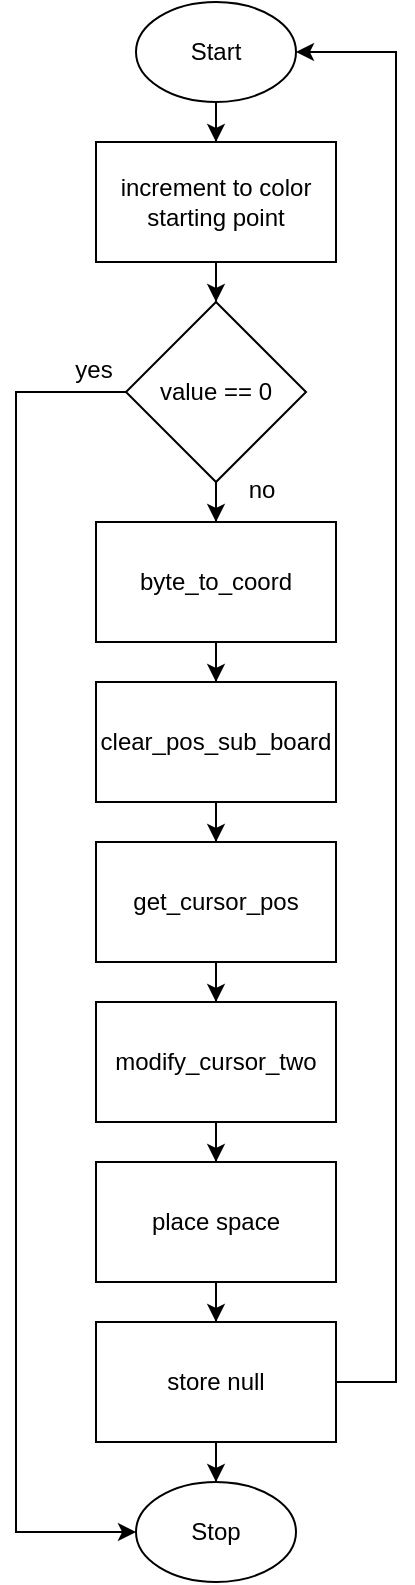 <mxfile>
    <diagram id="M-Og80Ne0NNQXRA91SKU" name="Page-1">
        <mxGraphModel dx="319" dy="388" grid="1" gridSize="10" guides="1" tooltips="1" connect="1" arrows="1" fold="1" page="1" pageScale="1" pageWidth="850" pageHeight="1100" math="0" shadow="0">
            <root>
                <mxCell id="0"/>
                <mxCell id="1" parent="0"/>
                <mxCell id="14" style="edgeStyle=orthogonalEdgeStyle;rounded=0;orthogonalLoop=1;jettySize=auto;html=1;entryX=0.5;entryY=0;entryDx=0;entryDy=0;" edge="1" parent="1" source="2" target="5">
                    <mxGeometry relative="1" as="geometry"/>
                </mxCell>
                <mxCell id="2" value="increment to color starting point" style="rounded=0;whiteSpace=wrap;html=1;" vertex="1" parent="1">
                    <mxGeometry x="140" y="70" width="120" height="60" as="geometry"/>
                </mxCell>
                <mxCell id="13" style="edgeStyle=orthogonalEdgeStyle;rounded=0;orthogonalLoop=1;jettySize=auto;html=1;entryX=0.5;entryY=0;entryDx=0;entryDy=0;" edge="1" parent="1" source="3" target="2">
                    <mxGeometry relative="1" as="geometry"/>
                </mxCell>
                <mxCell id="3" value="Start" style="ellipse;whiteSpace=wrap;html=1;" vertex="1" parent="1">
                    <mxGeometry x="160" width="80" height="50" as="geometry"/>
                </mxCell>
                <mxCell id="15" style="edgeStyle=orthogonalEdgeStyle;rounded=0;orthogonalLoop=1;jettySize=auto;html=1;entryX=0.5;entryY=0;entryDx=0;entryDy=0;" edge="1" parent="1" source="5" target="6">
                    <mxGeometry relative="1" as="geometry"/>
                </mxCell>
                <mxCell id="22" style="edgeStyle=orthogonalEdgeStyle;rounded=0;orthogonalLoop=1;jettySize=auto;html=1;entryX=0;entryY=0.5;entryDx=0;entryDy=0;" edge="1" parent="1" source="5" target="12">
                    <mxGeometry relative="1" as="geometry">
                        <Array as="points">
                            <mxPoint x="100" y="195"/>
                            <mxPoint x="100" y="765"/>
                        </Array>
                    </mxGeometry>
                </mxCell>
                <mxCell id="5" value="value == 0" style="rhombus;whiteSpace=wrap;html=1;" vertex="1" parent="1">
                    <mxGeometry x="155" y="150" width="90" height="90" as="geometry"/>
                </mxCell>
                <mxCell id="16" style="edgeStyle=orthogonalEdgeStyle;rounded=0;orthogonalLoop=1;jettySize=auto;html=1;entryX=0.5;entryY=0;entryDx=0;entryDy=0;" edge="1" parent="1" source="6" target="7">
                    <mxGeometry relative="1" as="geometry"/>
                </mxCell>
                <mxCell id="6" value="byte_to_coord" style="rounded=0;whiteSpace=wrap;html=1;" vertex="1" parent="1">
                    <mxGeometry x="140" y="260" width="120" height="60" as="geometry"/>
                </mxCell>
                <mxCell id="17" style="edgeStyle=orthogonalEdgeStyle;rounded=0;orthogonalLoop=1;jettySize=auto;html=1;entryX=0.5;entryY=0;entryDx=0;entryDy=0;" edge="1" parent="1" source="7" target="8">
                    <mxGeometry relative="1" as="geometry"/>
                </mxCell>
                <mxCell id="7" value="clear_pos_sub_board" style="rounded=0;whiteSpace=wrap;html=1;" vertex="1" parent="1">
                    <mxGeometry x="140" y="340" width="120" height="60" as="geometry"/>
                </mxCell>
                <mxCell id="18" style="edgeStyle=orthogonalEdgeStyle;rounded=0;orthogonalLoop=1;jettySize=auto;html=1;entryX=0.5;entryY=0;entryDx=0;entryDy=0;" edge="1" parent="1" source="8" target="9">
                    <mxGeometry relative="1" as="geometry"/>
                </mxCell>
                <mxCell id="8" value="get_cursor_pos" style="rounded=0;whiteSpace=wrap;html=1;" vertex="1" parent="1">
                    <mxGeometry x="140" y="420" width="120" height="60" as="geometry"/>
                </mxCell>
                <mxCell id="19" style="edgeStyle=orthogonalEdgeStyle;rounded=0;orthogonalLoop=1;jettySize=auto;html=1;entryX=0.5;entryY=0;entryDx=0;entryDy=0;" edge="1" parent="1" source="9" target="10">
                    <mxGeometry relative="1" as="geometry"/>
                </mxCell>
                <mxCell id="9" value="modify_cursor_two" style="rounded=0;whiteSpace=wrap;html=1;" vertex="1" parent="1">
                    <mxGeometry x="140" y="500" width="120" height="60" as="geometry"/>
                </mxCell>
                <mxCell id="20" style="edgeStyle=orthogonalEdgeStyle;rounded=0;orthogonalLoop=1;jettySize=auto;html=1;entryX=0.5;entryY=0;entryDx=0;entryDy=0;" edge="1" parent="1" source="10" target="11">
                    <mxGeometry relative="1" as="geometry"/>
                </mxCell>
                <mxCell id="10" value="place space" style="rounded=0;whiteSpace=wrap;html=1;" vertex="1" parent="1">
                    <mxGeometry x="140" y="580" width="120" height="60" as="geometry"/>
                </mxCell>
                <mxCell id="21" style="edgeStyle=orthogonalEdgeStyle;rounded=0;orthogonalLoop=1;jettySize=auto;html=1;entryX=0.5;entryY=0;entryDx=0;entryDy=0;" edge="1" parent="1" source="11" target="12">
                    <mxGeometry relative="1" as="geometry"/>
                </mxCell>
                <mxCell id="27" style="edgeStyle=orthogonalEdgeStyle;rounded=0;orthogonalLoop=1;jettySize=auto;html=1;entryX=1;entryY=0.5;entryDx=0;entryDy=0;" edge="1" parent="1" source="11" target="3">
                    <mxGeometry relative="1" as="geometry">
                        <Array as="points">
                            <mxPoint x="290" y="690"/>
                            <mxPoint x="290" y="25"/>
                        </Array>
                    </mxGeometry>
                </mxCell>
                <mxCell id="11" value="store null" style="rounded=0;whiteSpace=wrap;html=1;" vertex="1" parent="1">
                    <mxGeometry x="140" y="660" width="120" height="60" as="geometry"/>
                </mxCell>
                <mxCell id="12" value="Stop" style="ellipse;whiteSpace=wrap;html=1;" vertex="1" parent="1">
                    <mxGeometry x="160" y="740" width="80" height="50" as="geometry"/>
                </mxCell>
                <mxCell id="23" value="yes" style="text;html=1;strokeColor=none;fillColor=none;align=center;verticalAlign=middle;whiteSpace=wrap;rounded=0;" vertex="1" parent="1">
                    <mxGeometry x="119" y="174" width="40" height="20" as="geometry"/>
                </mxCell>
                <mxCell id="26" value="no" style="text;html=1;strokeColor=none;fillColor=none;align=center;verticalAlign=middle;whiteSpace=wrap;rounded=0;" vertex="1" parent="1">
                    <mxGeometry x="203" y="234" width="40" height="20" as="geometry"/>
                </mxCell>
            </root>
        </mxGraphModel>
    </diagram>
</mxfile>